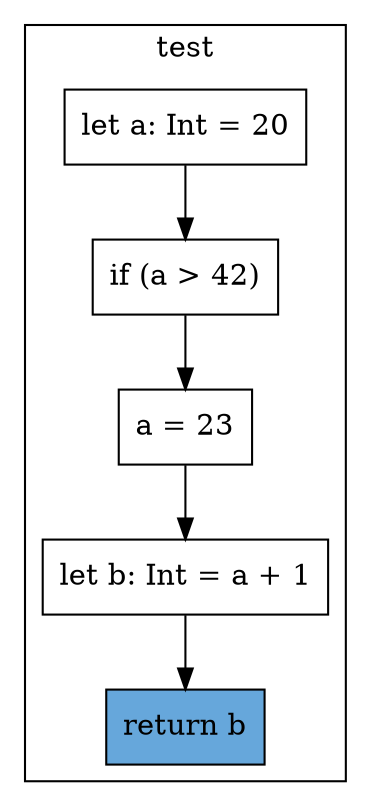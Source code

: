 digraph "conditional-1" {
    node [shape=box];
    subgraph "cluster_test" {
        label="test";
        "test_141" [label="let a: Int = 20"];
        "test_142" [label="if (a > 42)"];
        "test_144" [label="a = 23"];
        "test_146" [label="let b: Int = a + 1"];
        "test_148" [label="return b",style=filled,fillcolor="#66A7DB"];
        "test_141" -> "test_142";
        "test_142" -> "test_144";
        "test_144" -> "test_146";
        "test_146" -> "test_148";
    }
}
